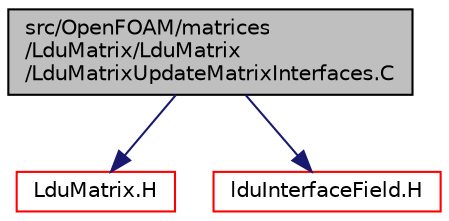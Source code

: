digraph "src/OpenFOAM/matrices/LduMatrix/LduMatrix/LduMatrixUpdateMatrixInterfaces.C"
{
  bgcolor="transparent";
  edge [fontname="Helvetica",fontsize="10",labelfontname="Helvetica",labelfontsize="10"];
  node [fontname="Helvetica",fontsize="10",shape=record];
  Node1 [label="src/OpenFOAM/matrices\l/LduMatrix/LduMatrix\l/LduMatrixUpdateMatrixInterfaces.C",height=0.2,width=0.4,color="black", fillcolor="grey75", style="filled", fontcolor="black"];
  Node1 -> Node2 [color="midnightblue",fontsize="10",style="solid",fontname="Helvetica"];
  Node2 [label="LduMatrix.H",height=0.2,width=0.4,color="red",URL="$a08615.html"];
  Node1 -> Node3 [color="midnightblue",fontsize="10",style="solid",fontname="Helvetica"];
  Node3 [label="lduInterfaceField.H",height=0.2,width=0.4,color="red",URL="$a08603.html"];
}
